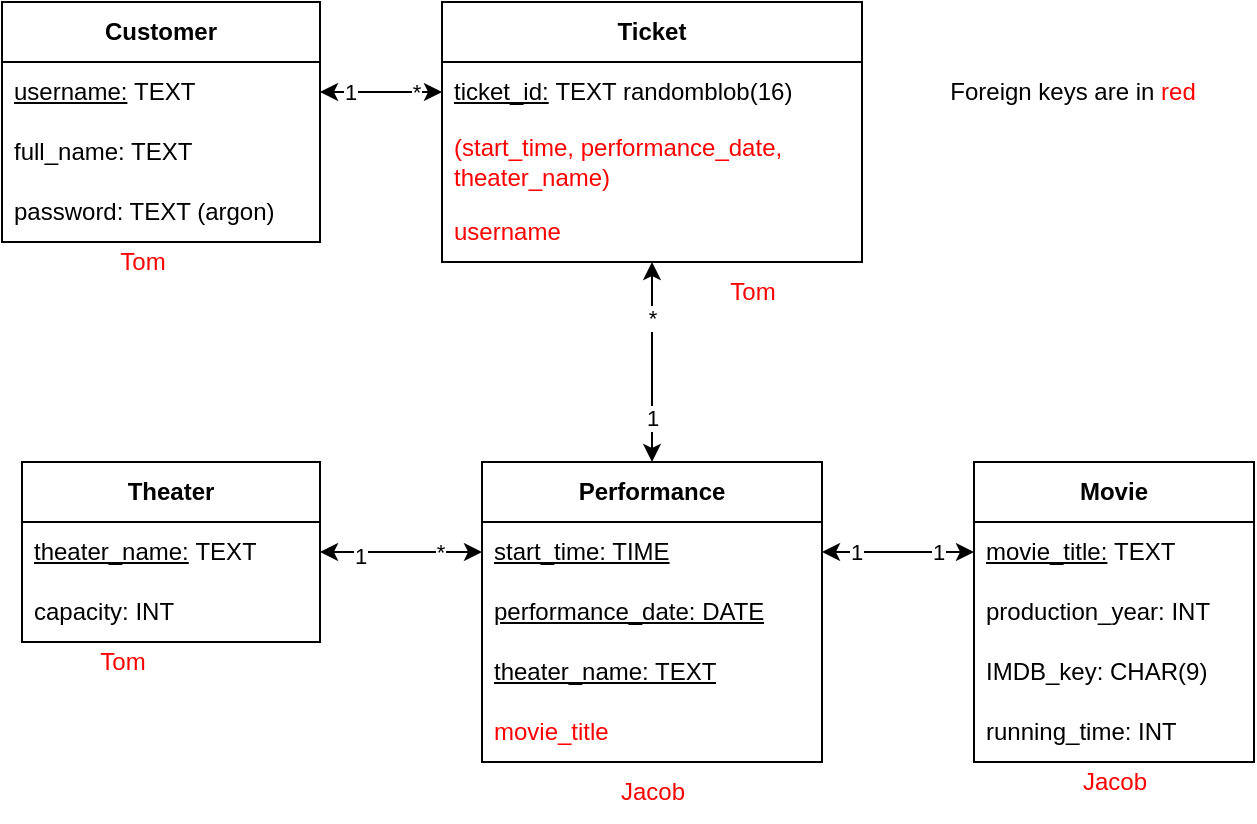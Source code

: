 <mxfile version="20.8.10" type="device"><diagram name="Page-1" id="bW2kiYpMrqYnE2LIEAA0"><mxGraphModel dx="971" dy="545" grid="1" gridSize="10" guides="1" tooltips="1" connect="1" arrows="1" fold="1" page="1" pageScale="1" pageWidth="850" pageHeight="1100" math="0" shadow="0"><root><mxCell id="0"/><mxCell id="1" parent="0"/><mxCell id="kE0VZu1bvmlrj1qlubu3-1" value="Theater" style="swimlane;fontStyle=1;childLayout=stackLayout;horizontal=1;startSize=30;horizontalStack=0;resizeParent=1;resizeParentMax=0;resizeLast=0;collapsible=1;marginBottom=0;whiteSpace=wrap;html=1;" parent="1" vertex="1"><mxGeometry x="110" y="480" width="149" height="90" as="geometry"/></mxCell><mxCell id="kE0VZu1bvmlrj1qlubu3-2" value="&lt;u&gt;theater_name:&lt;/u&gt;&amp;nbsp;TEXT" style="text;strokeColor=none;fillColor=none;align=left;verticalAlign=middle;spacingLeft=4;spacingRight=4;overflow=hidden;points=[[0,0.5],[1,0.5]];portConstraint=eastwest;rotatable=0;whiteSpace=wrap;html=1;" parent="kE0VZu1bvmlrj1qlubu3-1" vertex="1"><mxGeometry y="30" width="149" height="30" as="geometry"/></mxCell><mxCell id="kE0VZu1bvmlrj1qlubu3-3" value="capacity: INT" style="text;strokeColor=none;fillColor=none;align=left;verticalAlign=middle;spacingLeft=4;spacingRight=4;overflow=hidden;points=[[0,0.5],[1,0.5]];portConstraint=eastwest;rotatable=0;whiteSpace=wrap;html=1;" parent="kE0VZu1bvmlrj1qlubu3-1" vertex="1"><mxGeometry y="60" width="149" height="30" as="geometry"/></mxCell><mxCell id="kE0VZu1bvmlrj1qlubu3-4" value="Movie" style="swimlane;fontStyle=1;childLayout=stackLayout;horizontal=1;startSize=30;horizontalStack=0;resizeParent=1;resizeParentMax=0;resizeLast=0;collapsible=1;marginBottom=0;whiteSpace=wrap;html=1;" parent="1" vertex="1"><mxGeometry x="586" y="480" width="140" height="150" as="geometry"/></mxCell><mxCell id="kE0VZu1bvmlrj1qlubu3-5" value="&lt;u&gt;movie_title:&lt;/u&gt;&amp;nbsp;TEXT" style="text;strokeColor=none;fillColor=none;align=left;verticalAlign=middle;spacingLeft=4;spacingRight=4;overflow=hidden;points=[[0,0.5],[1,0.5]];portConstraint=eastwest;rotatable=0;whiteSpace=wrap;html=1;" parent="kE0VZu1bvmlrj1qlubu3-4" vertex="1"><mxGeometry y="30" width="140" height="30" as="geometry"/></mxCell><mxCell id="kE0VZu1bvmlrj1qlubu3-6" value="production_year: INT" style="text;strokeColor=none;fillColor=none;align=left;verticalAlign=middle;spacingLeft=4;spacingRight=4;overflow=hidden;points=[[0,0.5],[1,0.5]];portConstraint=eastwest;rotatable=0;whiteSpace=wrap;html=1;" parent="kE0VZu1bvmlrj1qlubu3-4" vertex="1"><mxGeometry y="60" width="140" height="30" as="geometry"/></mxCell><mxCell id="kE0VZu1bvmlrj1qlubu3-7" value="IMDB_key: CHAR(9)" style="text;strokeColor=none;fillColor=none;align=left;verticalAlign=middle;spacingLeft=4;spacingRight=4;overflow=hidden;points=[[0,0.5],[1,0.5]];portConstraint=eastwest;rotatable=0;whiteSpace=wrap;html=1;" parent="kE0VZu1bvmlrj1qlubu3-4" vertex="1"><mxGeometry y="90" width="140" height="30" as="geometry"/></mxCell><mxCell id="kE0VZu1bvmlrj1qlubu3-8" value="running_time: INT" style="text;strokeColor=none;fillColor=none;align=left;verticalAlign=middle;spacingLeft=4;spacingRight=4;overflow=hidden;points=[[0,0.5],[1,0.5]];portConstraint=eastwest;rotatable=0;whiteSpace=wrap;html=1;" parent="kE0VZu1bvmlrj1qlubu3-4" vertex="1"><mxGeometry y="120" width="140" height="30" as="geometry"/></mxCell><mxCell id="kE0VZu1bvmlrj1qlubu3-9" value="Performance" style="swimlane;fontStyle=1;childLayout=stackLayout;horizontal=1;startSize=30;horizontalStack=0;resizeParent=1;resizeParentMax=0;resizeLast=0;collapsible=1;marginBottom=0;whiteSpace=wrap;html=1;" parent="1" vertex="1"><mxGeometry x="340" y="480" width="170" height="150" as="geometry"/></mxCell><mxCell id="kE0VZu1bvmlrj1qlubu3-10" value="&lt;u&gt;start_time: TIME&lt;/u&gt;" style="text;strokeColor=none;fillColor=none;align=left;verticalAlign=middle;spacingLeft=4;spacingRight=4;overflow=hidden;points=[[0,0.5],[1,0.5]];portConstraint=eastwest;rotatable=0;whiteSpace=wrap;html=1;" parent="kE0VZu1bvmlrj1qlubu3-9" vertex="1"><mxGeometry y="30" width="170" height="30" as="geometry"/></mxCell><mxCell id="kE0VZu1bvmlrj1qlubu3-11" value="&lt;u&gt;performance_date: DATE&lt;/u&gt;" style="text;strokeColor=none;fillColor=none;align=left;verticalAlign=middle;spacingLeft=4;spacingRight=4;overflow=hidden;points=[[0,0.5],[1,0.5]];portConstraint=eastwest;rotatable=0;whiteSpace=wrap;html=1;" parent="kE0VZu1bvmlrj1qlubu3-9" vertex="1"><mxGeometry y="60" width="170" height="30" as="geometry"/></mxCell><mxCell id="kE0VZu1bvmlrj1qlubu3-12" value="&lt;u&gt;theater_name: TEXT&lt;/u&gt;" style="text;strokeColor=none;fillColor=none;align=left;verticalAlign=middle;spacingLeft=4;spacingRight=4;overflow=hidden;points=[[0,0.5],[1,0.5]];portConstraint=eastwest;rotatable=0;whiteSpace=wrap;html=1;" parent="kE0VZu1bvmlrj1qlubu3-9" vertex="1"><mxGeometry y="90" width="170" height="30" as="geometry"/></mxCell><mxCell id="kE0VZu1bvmlrj1qlubu3-13" value="&lt;font color=&quot;#ff0000&quot;&gt;movie_title&lt;/font&gt;" style="text;strokeColor=none;fillColor=none;align=left;verticalAlign=middle;spacingLeft=4;spacingRight=4;overflow=hidden;points=[[0,0.5],[1,0.5]];portConstraint=eastwest;rotatable=0;whiteSpace=wrap;html=1;" parent="kE0VZu1bvmlrj1qlubu3-9" vertex="1"><mxGeometry y="120" width="170" height="30" as="geometry"/></mxCell><mxCell id="kE0VZu1bvmlrj1qlubu3-15" value="" style="endArrow=classic;startArrow=classic;html=1;rounded=0;exitX=1;exitY=0.5;exitDx=0;exitDy=0;entryX=0;entryY=0.5;entryDx=0;entryDy=0;" parent="1" source="kE0VZu1bvmlrj1qlubu3-2" target="kE0VZu1bvmlrj1qlubu3-10" edge="1"><mxGeometry width="50" height="50" relative="1" as="geometry"><mxPoint x="650" y="460" as="sourcePoint"/><mxPoint x="590" y="390" as="targetPoint"/></mxGeometry></mxCell><mxCell id="kE0VZu1bvmlrj1qlubu3-16" value="*" style="edgeLabel;html=1;align=center;verticalAlign=middle;resizable=0;points=[];" parent="kE0VZu1bvmlrj1qlubu3-15" vertex="1" connectable="0"><mxGeometry x="0.481" relative="1" as="geometry"><mxPoint as="offset"/></mxGeometry></mxCell><mxCell id="kE0VZu1bvmlrj1qlubu3-17" value="1" style="edgeLabel;html=1;align=center;verticalAlign=middle;resizable=0;points=[];" parent="kE0VZu1bvmlrj1qlubu3-15" vertex="1" connectable="0"><mxGeometry x="-0.51" y="-2" relative="1" as="geometry"><mxPoint as="offset"/></mxGeometry></mxCell><mxCell id="kE0VZu1bvmlrj1qlubu3-18" value="Customer" style="swimlane;fontStyle=1;childLayout=stackLayout;horizontal=1;startSize=30;horizontalStack=0;resizeParent=1;resizeParentMax=0;resizeLast=0;collapsible=1;marginBottom=0;whiteSpace=wrap;html=1;" parent="1" vertex="1"><mxGeometry x="100" y="250" width="159" height="120" as="geometry"/></mxCell><mxCell id="kE0VZu1bvmlrj1qlubu3-19" value="&lt;u&gt;username:&lt;/u&gt;&amp;nbsp;TEXT" style="text;strokeColor=none;fillColor=none;align=left;verticalAlign=middle;spacingLeft=4;spacingRight=4;overflow=hidden;points=[[0,0.5],[1,0.5]];portConstraint=eastwest;rotatable=0;whiteSpace=wrap;html=1;" parent="kE0VZu1bvmlrj1qlubu3-18" vertex="1"><mxGeometry y="30" width="159" height="30" as="geometry"/></mxCell><mxCell id="kE0VZu1bvmlrj1qlubu3-20" value="full_name: TEXT" style="text;strokeColor=none;fillColor=none;align=left;verticalAlign=middle;spacingLeft=4;spacingRight=4;overflow=hidden;points=[[0,0.5],[1,0.5]];portConstraint=eastwest;rotatable=0;whiteSpace=wrap;html=1;" parent="kE0VZu1bvmlrj1qlubu3-18" vertex="1"><mxGeometry y="60" width="159" height="30" as="geometry"/></mxCell><mxCell id="kE0VZu1bvmlrj1qlubu3-21" value="password: TEXT (argon)" style="text;strokeColor=none;fillColor=none;align=left;verticalAlign=middle;spacingLeft=4;spacingRight=4;overflow=hidden;points=[[0,0.5],[1,0.5]];portConstraint=eastwest;rotatable=0;whiteSpace=wrap;html=1;" parent="kE0VZu1bvmlrj1qlubu3-18" vertex="1"><mxGeometry y="90" width="159" height="30" as="geometry"/></mxCell><mxCell id="kE0VZu1bvmlrj1qlubu3-22" value="Ticket" style="swimlane;fontStyle=1;childLayout=stackLayout;horizontal=1;startSize=30;horizontalStack=0;resizeParent=1;resizeParentMax=0;resizeLast=0;collapsible=1;marginBottom=0;whiteSpace=wrap;html=1;" parent="1" vertex="1"><mxGeometry x="320" y="250" width="210" height="130" as="geometry"/></mxCell><mxCell id="kE0VZu1bvmlrj1qlubu3-23" value="&lt;u&gt;ticket_id:&lt;/u&gt;&amp;nbsp;TEXT randomblob(16)" style="text;strokeColor=none;fillColor=none;align=left;verticalAlign=middle;spacingLeft=4;spacingRight=4;overflow=hidden;points=[[0,0.5],[1,0.5]];portConstraint=eastwest;rotatable=0;whiteSpace=wrap;html=1;" parent="kE0VZu1bvmlrj1qlubu3-22" vertex="1"><mxGeometry y="30" width="210" height="30" as="geometry"/></mxCell><mxCell id="_O0oNhEYI4MJSJ4uROLT-1" value="&lt;font color=&quot;#ff0000&quot;&gt;(start_time, performance_date, theater_name)&lt;/font&gt;" style="text;strokeColor=none;fillColor=none;align=left;verticalAlign=middle;spacingLeft=4;spacingRight=4;overflow=hidden;points=[[0,0.5],[1,0.5]];portConstraint=eastwest;rotatable=0;whiteSpace=wrap;html=1;" vertex="1" parent="kE0VZu1bvmlrj1qlubu3-22"><mxGeometry y="60" width="210" height="40" as="geometry"/></mxCell><mxCell id="kE0VZu1bvmlrj1qlubu3-24" value="&lt;font color=&quot;#ff0000&quot;&gt;username&lt;/font&gt;" style="text;strokeColor=none;fillColor=none;align=left;verticalAlign=middle;spacingLeft=4;spacingRight=4;overflow=hidden;points=[[0,0.5],[1,0.5]];portConstraint=eastwest;rotatable=0;whiteSpace=wrap;html=1;" parent="kE0VZu1bvmlrj1qlubu3-22" vertex="1"><mxGeometry y="100" width="210" height="30" as="geometry"/></mxCell><mxCell id="kE0VZu1bvmlrj1qlubu3-25" value="" style="endArrow=classic;startArrow=classic;html=1;rounded=0;exitX=0;exitY=0.5;exitDx=0;exitDy=0;" parent="1" source="kE0VZu1bvmlrj1qlubu3-5" edge="1"><mxGeometry width="50" height="50" relative="1" as="geometry"><mxPoint x="556" y="442.22" as="sourcePoint"/><mxPoint x="510" y="525" as="targetPoint"/></mxGeometry></mxCell><mxCell id="kE0VZu1bvmlrj1qlubu3-26" value="1" style="edgeLabel;html=1;align=center;verticalAlign=middle;resizable=0;points=[];" parent="kE0VZu1bvmlrj1qlubu3-25" vertex="1" connectable="0"><mxGeometry x="-0.521" relative="1" as="geometry"><mxPoint as="offset"/></mxGeometry></mxCell><mxCell id="kE0VZu1bvmlrj1qlubu3-27" value="1" style="edgeLabel;html=1;align=center;verticalAlign=middle;resizable=0;points=[];" parent="kE0VZu1bvmlrj1qlubu3-25" vertex="1" connectable="0"><mxGeometry x="0.553" relative="1" as="geometry"><mxPoint as="offset"/></mxGeometry></mxCell><mxCell id="kE0VZu1bvmlrj1qlubu3-28" value="" style="endArrow=classic;startArrow=classic;html=1;rounded=0;exitX=1;exitY=0.5;exitDx=0;exitDy=0;" parent="1" source="kE0VZu1bvmlrj1qlubu3-19" target="kE0VZu1bvmlrj1qlubu3-23" edge="1"><mxGeometry width="50" height="50" relative="1" as="geometry"><mxPoint x="270" y="350" as="sourcePoint"/><mxPoint x="340" y="350" as="targetPoint"/></mxGeometry></mxCell><mxCell id="kE0VZu1bvmlrj1qlubu3-29" value="1" style="edgeLabel;html=1;align=center;verticalAlign=middle;resizable=0;points=[];" parent="kE0VZu1bvmlrj1qlubu3-28" vertex="1" connectable="0"><mxGeometry x="-0.521" relative="1" as="geometry"><mxPoint as="offset"/></mxGeometry></mxCell><mxCell id="kE0VZu1bvmlrj1qlubu3-30" value="*" style="edgeLabel;html=1;align=center;verticalAlign=middle;resizable=0;points=[];" parent="kE0VZu1bvmlrj1qlubu3-28" vertex="1" connectable="0"><mxGeometry x="0.553" relative="1" as="geometry"><mxPoint as="offset"/></mxGeometry></mxCell><mxCell id="kE0VZu1bvmlrj1qlubu3-31" value="" style="endArrow=classic;startArrow=classic;html=1;rounded=0;entryX=0.5;entryY=0;entryDx=0;entryDy=0;" parent="1" target="kE0VZu1bvmlrj1qlubu3-9" edge="1"><mxGeometry width="50" height="50" relative="1" as="geometry"><mxPoint x="425" y="380" as="sourcePoint"/><mxPoint x="490" y="535" as="targetPoint"/></mxGeometry></mxCell><mxCell id="kE0VZu1bvmlrj1qlubu3-32" value="*" style="edgeLabel;html=1;align=center;verticalAlign=middle;resizable=0;points=[];" parent="kE0VZu1bvmlrj1qlubu3-31" vertex="1" connectable="0"><mxGeometry x="-0.521" relative="1" as="geometry"><mxPoint y="4" as="offset"/></mxGeometry></mxCell><mxCell id="kE0VZu1bvmlrj1qlubu3-33" value="1" style="edgeLabel;html=1;align=center;verticalAlign=middle;resizable=0;points=[];" parent="kE0VZu1bvmlrj1qlubu3-31" vertex="1" connectable="0"><mxGeometry x="0.553" relative="1" as="geometry"><mxPoint as="offset"/></mxGeometry></mxCell><mxCell id="kE0VZu1bvmlrj1qlubu3-34" value="Foreign keys are in &lt;font color=&quot;#ff0000&quot;&gt;red&lt;/font&gt;" style="text;html=1;align=center;verticalAlign=middle;resizable=0;points=[];autosize=1;strokeColor=none;fillColor=none;" parent="1" vertex="1"><mxGeometry x="560" y="280" width="150" height="30" as="geometry"/></mxCell><mxCell id="kE0VZu1bvmlrj1qlubu3-35" value="Tom" style="text;html=1;align=center;verticalAlign=middle;resizable=0;points=[];autosize=1;strokeColor=none;fillColor=none;fontColor=#FF0000;" parent="1" vertex="1"><mxGeometry x="145" y="365" width="50" height="30" as="geometry"/></mxCell><mxCell id="kE0VZu1bvmlrj1qlubu3-36" value="Tom" style="text;html=1;align=center;verticalAlign=middle;resizable=0;points=[];autosize=1;strokeColor=none;fillColor=none;fontColor=#FF0000;" parent="1" vertex="1"><mxGeometry x="450" y="380" width="50" height="30" as="geometry"/></mxCell><mxCell id="kE0VZu1bvmlrj1qlubu3-37" value="Tom" style="text;html=1;align=center;verticalAlign=middle;resizable=0;points=[];autosize=1;strokeColor=none;fillColor=none;fontColor=#FF0000;" parent="1" vertex="1"><mxGeometry x="135" y="565" width="50" height="30" as="geometry"/></mxCell><mxCell id="kE0VZu1bvmlrj1qlubu3-38" value="Jacob" style="text;html=1;align=center;verticalAlign=middle;resizable=0;points=[];autosize=1;strokeColor=none;fillColor=none;fontColor=#FF0000;" parent="1" vertex="1"><mxGeometry x="395" y="630" width="60" height="30" as="geometry"/></mxCell><mxCell id="kE0VZu1bvmlrj1qlubu3-39" value="Jacob" style="text;html=1;align=center;verticalAlign=middle;resizable=0;points=[];autosize=1;strokeColor=none;fillColor=none;fontColor=#FF0000;" parent="1" vertex="1"><mxGeometry x="626" y="625" width="60" height="30" as="geometry"/></mxCell></root></mxGraphModel></diagram></mxfile>